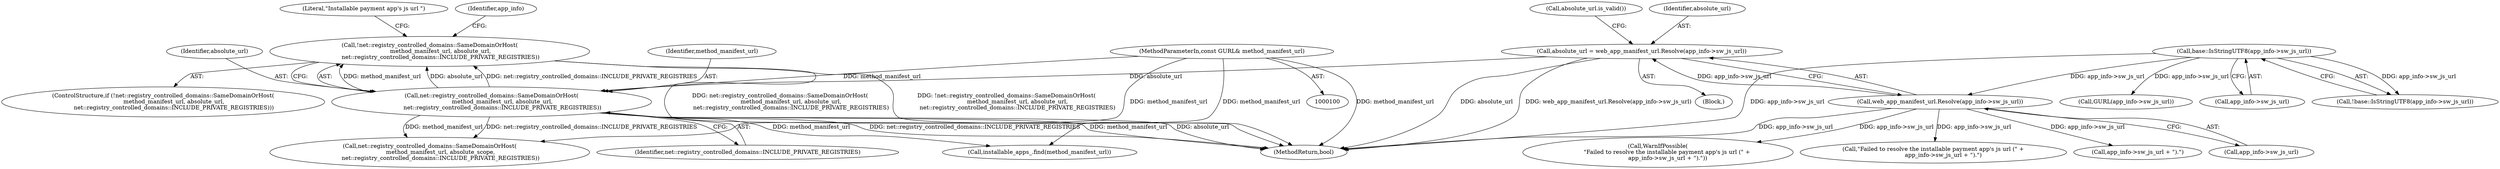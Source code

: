 digraph "0_Chrome_562da5192ff110199fe290bdb7ea76d8118071fd@API" {
"1000150" [label="(Call,!net::registry_controlled_domains::SameDomainOrHost(\n            method_manifest_url, absolute_url,\n            net::registry_controlled_domains::INCLUDE_PRIVATE_REGISTRIES))"];
"1000151" [label="(Call,net::registry_controlled_domains::SameDomainOrHost(\n            method_manifest_url, absolute_url,\n            net::registry_controlled_domains::INCLUDE_PRIVATE_REGISTRIES))"];
"1000101" [label="(MethodParameterIn,const GURL& method_manifest_url)"];
"1000129" [label="(Call,absolute_url = web_app_manifest_url.Resolve(app_info->sw_js_url))"];
"1000131" [label="(Call,web_app_manifest_url.Resolve(app_info->sw_js_url))"];
"1000115" [label="(Call,base::IsStringUTF8(app_info->sw_js_url))"];
"1000150" [label="(Call,!net::registry_controlled_domains::SameDomainOrHost(\n            method_manifest_url, absolute_url,\n            net::registry_controlled_domains::INCLUDE_PRIVATE_REGISTRIES))"];
"1000101" [label="(MethodParameterIn,const GURL& method_manifest_url)"];
"1000116" [label="(Call,app_info->sw_js_url)"];
"1000153" [label="(Identifier,absolute_url)"];
"1000198" [label="(Call,net::registry_controlled_domains::SameDomainOrHost(\n            method_manifest_url, absolute_scope,\n            net::registry_controlled_domains::INCLUDE_PRIVATE_REGISTRIES))"];
"1000154" [label="(Identifier,net::registry_controlled_domains::INCLUDE_PRIVATE_REGISTRIES)"];
"1000158" [label="(Literal,\"Installable payment app's js url \")"];
"1000129" [label="(Call,absolute_url = web_app_manifest_url.Resolve(app_info->sw_js_url))"];
"1000240" [label="(Call,installable_apps_.find(method_manifest_url))"];
"1000127" [label="(Block,)"];
"1000253" [label="(MethodReturn,bool)"];
"1000151" [label="(Call,net::registry_controlled_domains::SameDomainOrHost(\n            method_manifest_url, absolute_url,\n            net::registry_controlled_domains::INCLUDE_PRIVATE_REGISTRIES))"];
"1000168" [label="(Identifier,app_info)"];
"1000131" [label="(Call,web_app_manifest_url.Resolve(app_info->sw_js_url))"];
"1000139" [label="(Call,WarnIfPossible(\n          \"Failed to resolve the installable payment app's js url (\" +\n           app_info->sw_js_url + \").\"))"];
"1000140" [label="(Call,\"Failed to resolve the installable payment app's js url (\" +\n           app_info->sw_js_url + \").\")"];
"1000142" [label="(Call,app_info->sw_js_url + \").\")"];
"1000149" [label="(ControlStructure,if (!net::registry_controlled_domains::SameDomainOrHost(\n            method_manifest_url, absolute_url,\n            net::registry_controlled_domains::INCLUDE_PRIVATE_REGISTRIES)))"];
"1000137" [label="(Call,absolute_url.is_valid())"];
"1000114" [label="(Call,!base::IsStringUTF8(app_info->sw_js_url))"];
"1000115" [label="(Call,base::IsStringUTF8(app_info->sw_js_url))"];
"1000130" [label="(Identifier,absolute_url)"];
"1000152" [label="(Identifier,method_manifest_url)"];
"1000132" [label="(Call,app_info->sw_js_url)"];
"1000223" [label="(Call,GURL(app_info->sw_js_url))"];
"1000150" -> "1000149"  [label="AST: "];
"1000150" -> "1000151"  [label="CFG: "];
"1000151" -> "1000150"  [label="AST: "];
"1000158" -> "1000150"  [label="CFG: "];
"1000168" -> "1000150"  [label="CFG: "];
"1000150" -> "1000253"  [label="DDG: net::registry_controlled_domains::SameDomainOrHost(\n            method_manifest_url, absolute_url,\n            net::registry_controlled_domains::INCLUDE_PRIVATE_REGISTRIES)"];
"1000150" -> "1000253"  [label="DDG: !net::registry_controlled_domains::SameDomainOrHost(\n            method_manifest_url, absolute_url,\n            net::registry_controlled_domains::INCLUDE_PRIVATE_REGISTRIES)"];
"1000151" -> "1000150"  [label="DDG: method_manifest_url"];
"1000151" -> "1000150"  [label="DDG: absolute_url"];
"1000151" -> "1000150"  [label="DDG: net::registry_controlled_domains::INCLUDE_PRIVATE_REGISTRIES"];
"1000151" -> "1000154"  [label="CFG: "];
"1000152" -> "1000151"  [label="AST: "];
"1000153" -> "1000151"  [label="AST: "];
"1000154" -> "1000151"  [label="AST: "];
"1000151" -> "1000253"  [label="DDG: net::registry_controlled_domains::INCLUDE_PRIVATE_REGISTRIES"];
"1000151" -> "1000253"  [label="DDG: method_manifest_url"];
"1000151" -> "1000253"  [label="DDG: absolute_url"];
"1000101" -> "1000151"  [label="DDG: method_manifest_url"];
"1000129" -> "1000151"  [label="DDG: absolute_url"];
"1000151" -> "1000198"  [label="DDG: method_manifest_url"];
"1000151" -> "1000198"  [label="DDG: net::registry_controlled_domains::INCLUDE_PRIVATE_REGISTRIES"];
"1000151" -> "1000240"  [label="DDG: method_manifest_url"];
"1000101" -> "1000100"  [label="AST: "];
"1000101" -> "1000253"  [label="DDG: method_manifest_url"];
"1000101" -> "1000198"  [label="DDG: method_manifest_url"];
"1000101" -> "1000240"  [label="DDG: method_manifest_url"];
"1000129" -> "1000127"  [label="AST: "];
"1000129" -> "1000131"  [label="CFG: "];
"1000130" -> "1000129"  [label="AST: "];
"1000131" -> "1000129"  [label="AST: "];
"1000137" -> "1000129"  [label="CFG: "];
"1000129" -> "1000253"  [label="DDG: absolute_url"];
"1000129" -> "1000253"  [label="DDG: web_app_manifest_url.Resolve(app_info->sw_js_url)"];
"1000131" -> "1000129"  [label="DDG: app_info->sw_js_url"];
"1000131" -> "1000132"  [label="CFG: "];
"1000132" -> "1000131"  [label="AST: "];
"1000131" -> "1000253"  [label="DDG: app_info->sw_js_url"];
"1000115" -> "1000131"  [label="DDG: app_info->sw_js_url"];
"1000131" -> "1000139"  [label="DDG: app_info->sw_js_url"];
"1000131" -> "1000140"  [label="DDG: app_info->sw_js_url"];
"1000131" -> "1000142"  [label="DDG: app_info->sw_js_url"];
"1000115" -> "1000114"  [label="AST: "];
"1000115" -> "1000116"  [label="CFG: "];
"1000116" -> "1000115"  [label="AST: "];
"1000114" -> "1000115"  [label="CFG: "];
"1000115" -> "1000253"  [label="DDG: app_info->sw_js_url"];
"1000115" -> "1000114"  [label="DDG: app_info->sw_js_url"];
"1000115" -> "1000223"  [label="DDG: app_info->sw_js_url"];
}
